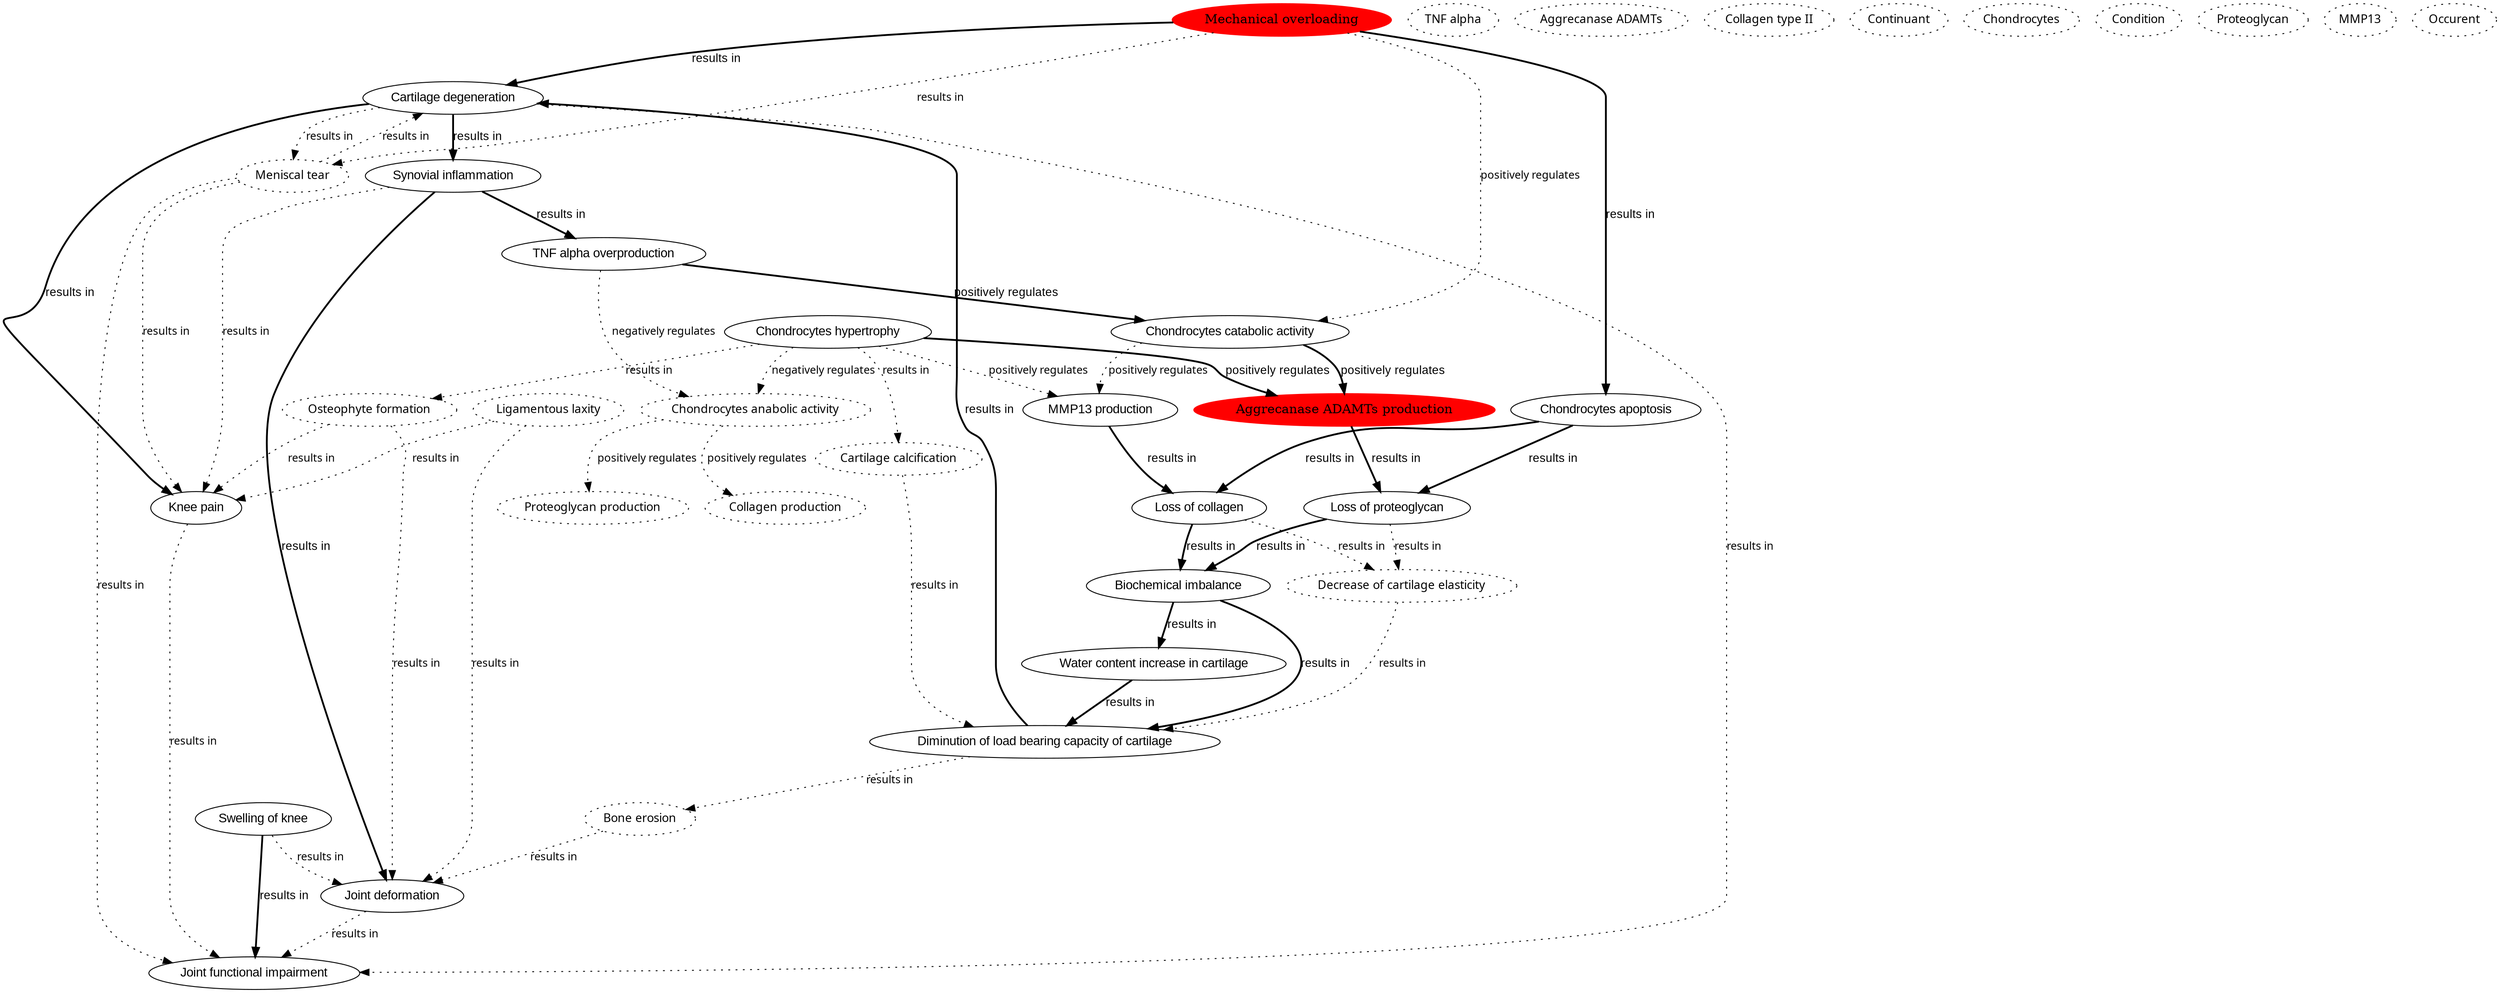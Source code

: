 digraph g {
"http://plumdeq.xyz/ontologies/hypothesis/Joint_functional_impairment" [label="Joint functional impairment",shape="ellipse",fontsize=14.0,fontname="Arial"] ;
"http://plumdeq.xyz/ontologies/hypothesis/Mechanical_overloading" [label="Mechanical overloading",shape="ellipse",style="filled",color="red"] ;
"http://plumdeq.xyz/ontologies/hypothesis/Bone_erosion" [label="Bone erosion",shape="ellipse",style="dotted",fontsize=13.0,fontname="Tahoma"] ;
"http://plumdeq.xyz/ontologies/hypothesis/TNF_alpha" [label="TNF alpha",shape="ellipse",style="dotted",fontsize=13.0,fontname="Tahoma"] ;
"http://plumdeq.xyz/ontologies/hypothesis/Cartilage_degeneration" [label="Cartilage degeneration",shape="ellipse",fontsize=14.0,fontname="Arial"] ;
"http://plumdeq.xyz/ontologies/hypothesis/Aggrecanase_ADAMTs" [label="Aggrecanase ADAMTs",shape="ellipse",style="dotted",fontsize=13.0,fontname="Tahoma"] ;
"http://plumdeq.xyz/ontologies/hypothesis/Diminution_of_load_bearing_capacity_of_cartilage" [label="Diminution of load bearing capacity of cartilage",shape="ellipse",fontsize=14.0,fontname="Arial"] ;
"http://plumdeq.xyz/ontologies/hypothesis/Osteophyte_formation" [label="Osteophyte formation",shape="ellipse",style="dotted",fontsize=13.0,fontname="Tahoma"] ;
"http://plumdeq.xyz/ontologies/hypothesis/Loss_of_proteoglycan" [label="Loss of proteoglycan",shape="ellipse",fontsize=14.0,fontname="Arial"] ;
"http://plumdeq.xyz/ontologies/hypothesis/TNF_alpha_overproduction" [label="TNF alpha overproduction",shape="ellipse",fontsize=14.0,fontname="Arial"] ;
"http://plumdeq.xyz/ontologies/hypothesis/Cartilage_calcification" [label="Cartilage calcification",shape="ellipse",style="dotted",fontsize=13.0,fontname="Tahoma"] ;
"http://plumdeq.xyz/ontologies/hypothesis/Collagen_type_II" [label="Collagen type II",shape="ellipse",style="dotted",fontsize=13.0,fontname="Tahoma"] ;
"http://plumdeq.xyz/ontologies/hypothesis/Collagen_production" [label="Collagen production",shape="ellipse",style="dotted",fontsize=13.0,fontname="Tahoma"] ;
"http://plumdeq.xyz/ontologies/hypothesis/Continuant" [label="Continuant",shape="ellipse",style="dotted",fontsize=13.0,fontname="Tahoma"] ;
"http://plumdeq.xyz/ontologies/hypothesis/Meniscal_tear" [label="Meniscal tear",shape="ellipse",style="dotted",fontsize=13.0,fontname="Tahoma"] ;
"http://plumdeq.xyz/ontologies/hypothesis/Swelling_of_knee" [label="Swelling of knee",shape="ellipse",fontsize=14.0,fontname="Arial"] ;
"http://plumdeq.xyz/ontologies/hypothesis/Chondrocytes" [label="Chondrocytes",shape="ellipse",style="dotted",fontsize=13.0,fontname="Tahoma"] ;
"http://plumdeq.xyz/ontologies/hypothesis/Chondrocytes_catabolic_activity" [label="Chondrocytes catabolic activity",shape="ellipse",fontsize=14.0,fontname="Arial"] ;
"http://plumdeq.xyz/ontologies/hypothesis/Water_content_increase_in_cartilage" [label="Water content increase in cartilage",shape="ellipse",fontsize=14.0,fontname="Arial"] ;
"http://plumdeq.xyz/ontologies/hypothesis/Condition" [label="Condition",shape="ellipse",style="dotted",fontsize=13.0,fontname="Tahoma"] ;
"http://plumdeq.xyz/ontologies/hypothesis/Proteoglycan" [label="Proteoglycan",shape="ellipse",style="dotted",fontsize=13.0,fontname="Tahoma"] ;
"http://plumdeq.xyz/ontologies/hypothesis/Synovial_inflammation" [label="Synovial inflammation",shape="ellipse",fontsize=14.0,fontname="Arial"] ;
"http://plumdeq.xyz/ontologies/hypothesis/MMP13" [label="MMP13",shape="ellipse",style="dotted",fontsize=13.0,fontname="Tahoma"] ;
"http://plumdeq.xyz/ontologies/hypothesis/Joint_deformation" [label="Joint deformation",shape="ellipse",fontsize=14.0,fontname="Arial"] ;
"http://plumdeq.xyz/ontologies/hypothesis/Loss_of_collagen" [label="Loss of collagen",shape="ellipse",fontsize=14.0,fontname="Arial"] ;
"http://plumdeq.xyz/ontologies/hypothesis/Occurent" [label="Occurent",shape="ellipse",style="dotted",fontsize=13.0,fontname="Tahoma"] ;
"http://plumdeq.xyz/ontologies/hypothesis/Chondrocytes_hypertrophy" [label="Chondrocytes hypertrophy",shape="ellipse",fontsize=14.0,fontname="Arial"] ;
"http://plumdeq.xyz/ontologies/hypothesis/Aggrecanase_ADAMTs_production" [label="Aggrecanase ADAMTs production",shape="ellipse",style="filled",color="red"] ;
"http://plumdeq.xyz/ontologies/hypothesis/Ligamentous_laxity" [label="Ligamentous laxity",shape="ellipse",style="dotted",fontsize=13.0,fontname="Tahoma"] ;
"http://plumdeq.xyz/ontologies/hypothesis/MMP13_production" [label="MMP13 production",shape="ellipse",fontsize=14.0,fontname="Arial"] ;
"http://plumdeq.xyz/ontologies/hypothesis/Biochemical_imbalance" [label="Biochemical imbalance",shape="ellipse",fontsize=14.0,fontname="Arial"] ;
"http://plumdeq.xyz/ontologies/hypothesis/Decrease_of_cartilage_elasticity" [label="Decrease of cartilage elasticity",shape="ellipse",style="dotted",fontsize=13.0,fontname="Tahoma"] ;
"http://plumdeq.xyz/ontologies/hypothesis/Chondrocytes_anabolic_activity" [label="Chondrocytes anabolic activity",shape="ellipse",style="dotted",fontsize=13.0,fontname="Tahoma"] ;
"http://plumdeq.xyz/ontologies/hypothesis/Proteoglycan_production" [label="Proteoglycan production",shape="ellipse",style="dotted",fontsize=13.0,fontname="Tahoma"] ;
"http://plumdeq.xyz/ontologies/hypothesis/Knee_pain" [label="Knee pain",shape="ellipse",fontsize=14.0,fontname="Arial"] ;
"http://plumdeq.xyz/ontologies/hypothesis/Chondrocytes_apoptosis" [label="Chondrocytes apoptosis",shape="ellipse",fontsize=14.0,fontname="Arial"] ;
"http://plumdeq.xyz/ontologies/hypothesis/Mechanical_overloading" -> "http://plumdeq.xyz/ontologies/hypothesis/Cartilage_degeneration" [label="results in",style="bold",fontsize=13.0,fontname="Arial"] ;
"http://plumdeq.xyz/ontologies/hypothesis/Mechanical_overloading" -> "http://plumdeq.xyz/ontologies/hypothesis/Chondrocytes_apoptosis" [label="results in",style="bold",fontsize=13.0,fontname="Arial"] ;
"http://plumdeq.xyz/ontologies/hypothesis/Mechanical_overloading" -> "http://plumdeq.xyz/ontologies/hypothesis/Meniscal_tear" [label="results in",style="dotted",fontsize=12.0,fontname="Tahoma"] ;
"http://plumdeq.xyz/ontologies/hypothesis/Mechanical_overloading" -> "http://plumdeq.xyz/ontologies/hypothesis/Chondrocytes_catabolic_activity" [label="positively regulates",style="dotted",fontsize=12.0,fontname="Tahoma"] ;
"http://plumdeq.xyz/ontologies/hypothesis/Bone_erosion" -> "http://plumdeq.xyz/ontologies/hypothesis/Joint_deformation" [label="results in",style="dotted",fontsize=12.0,fontname="Tahoma"] ;
"http://plumdeq.xyz/ontologies/hypothesis/Cartilage_degeneration" -> "http://plumdeq.xyz/ontologies/hypothesis/Joint_functional_impairment" [label="results in",style="dotted",fontsize=12.0,fontname="Tahoma"] ;
"http://plumdeq.xyz/ontologies/hypothesis/Cartilage_degeneration" -> "http://plumdeq.xyz/ontologies/hypothesis/Synovial_inflammation" [label="results in",style="bold",fontsize=13.0,fontname="Arial"] ;
"http://plumdeq.xyz/ontologies/hypothesis/Cartilage_degeneration" -> "http://plumdeq.xyz/ontologies/hypothesis/Knee_pain" [label="results in",style="bold",fontsize=13.0,fontname="Arial"] ;
"http://plumdeq.xyz/ontologies/hypothesis/Cartilage_degeneration" -> "http://plumdeq.xyz/ontologies/hypothesis/Meniscal_tear" [label="results in",style="dotted",fontsize=12.0,fontname="Tahoma"] ;
"http://plumdeq.xyz/ontologies/hypothesis/Diminution_of_load_bearing_capacity_of_cartilage" -> "http://plumdeq.xyz/ontologies/hypothesis/Cartilage_degeneration" [label="results in",style="bold",fontsize=13.0,fontname="Arial"] ;
"http://plumdeq.xyz/ontologies/hypothesis/Diminution_of_load_bearing_capacity_of_cartilage" -> "http://plumdeq.xyz/ontologies/hypothesis/Bone_erosion" [label="results in",style="dotted",fontsize=12.0,fontname="Tahoma"] ;
"http://plumdeq.xyz/ontologies/hypothesis/Osteophyte_formation" -> "http://plumdeq.xyz/ontologies/hypothesis/Joint_deformation" [label="results in",style="dotted",fontsize=12.0,fontname="Tahoma"] ;
"http://plumdeq.xyz/ontologies/hypothesis/Osteophyte_formation" -> "http://plumdeq.xyz/ontologies/hypothesis/Knee_pain" [label="results in",style="dotted",fontsize=12.0,fontname="Tahoma"] ;
"http://plumdeq.xyz/ontologies/hypothesis/Loss_of_proteoglycan" -> "http://plumdeq.xyz/ontologies/hypothesis/Biochemical_imbalance" [label="results in",style="bold",fontsize=13.0,fontname="Arial"] ;
"http://plumdeq.xyz/ontologies/hypothesis/Loss_of_proteoglycan" -> "http://plumdeq.xyz/ontologies/hypothesis/Decrease_of_cartilage_elasticity" [label="results in",style="dotted",fontsize=12.0,fontname="Tahoma"] ;
"http://plumdeq.xyz/ontologies/hypothesis/TNF_alpha_overproduction" -> "http://plumdeq.xyz/ontologies/hypothesis/Chondrocytes_anabolic_activity" [label="negatively regulates",style="dotted",fontsize=12.0,fontname="Tahoma"] ;
"http://plumdeq.xyz/ontologies/hypothesis/TNF_alpha_overproduction" -> "http://plumdeq.xyz/ontologies/hypothesis/Chondrocytes_catabolic_activity" [label="positively regulates",style="bold",fontsize=13.0,fontname="Arial"] ;
"http://plumdeq.xyz/ontologies/hypothesis/Cartilage_calcification" -> "http://plumdeq.xyz/ontologies/hypothesis/Diminution_of_load_bearing_capacity_of_cartilage" [label="results in",style="dotted",fontsize=12.0,fontname="Tahoma"] ;
"http://plumdeq.xyz/ontologies/hypothesis/Meniscal_tear" -> "http://plumdeq.xyz/ontologies/hypothesis/Cartilage_degeneration" [label="results in",style="dotted",fontsize=12.0,fontname="Tahoma"] ;
"http://plumdeq.xyz/ontologies/hypothesis/Meniscal_tear" -> "http://plumdeq.xyz/ontologies/hypothesis/Joint_functional_impairment" [label="results in",style="dotted",fontsize=12.0,fontname="Tahoma"] ;
"http://plumdeq.xyz/ontologies/hypothesis/Meniscal_tear" -> "http://plumdeq.xyz/ontologies/hypothesis/Knee_pain" [label="results in",style="dotted",fontsize=12.0,fontname="Tahoma"] ;
"http://plumdeq.xyz/ontologies/hypothesis/Swelling_of_knee" -> "http://plumdeq.xyz/ontologies/hypothesis/Joint_functional_impairment" [label="results in",style="bold",fontsize=13.0,fontname="Arial"] ;
"http://plumdeq.xyz/ontologies/hypothesis/Swelling_of_knee" -> "http://plumdeq.xyz/ontologies/hypothesis/Joint_deformation" [label="results in",style="dotted",fontsize=12.0,fontname="Tahoma"] ;
"http://plumdeq.xyz/ontologies/hypothesis/Chondrocytes_catabolic_activity" -> "http://plumdeq.xyz/ontologies/hypothesis/Aggrecanase_ADAMTs_production" [label="positively regulates",style="bold",fontsize=13.0,fontname="Arial"] ;
"http://plumdeq.xyz/ontologies/hypothesis/Chondrocytes_catabolic_activity" -> "http://plumdeq.xyz/ontologies/hypothesis/MMP13_production" [label="positively regulates",style="dotted",fontsize=12.0,fontname="Tahoma"] ;
"http://plumdeq.xyz/ontologies/hypothesis/Water_content_increase_in_cartilage" -> "http://plumdeq.xyz/ontologies/hypothesis/Diminution_of_load_bearing_capacity_of_cartilage" [label="results in",style="bold",fontsize=13.0,fontname="Arial"] ;
"http://plumdeq.xyz/ontologies/hypothesis/Synovial_inflammation" -> "http://plumdeq.xyz/ontologies/hypothesis/Joint_deformation" [label="results in",style="bold",fontsize=13.0,fontname="Arial"] ;
"http://plumdeq.xyz/ontologies/hypothesis/Synovial_inflammation" -> "http://plumdeq.xyz/ontologies/hypothesis/TNF_alpha_overproduction" [label="results in",style="bold",fontsize=13.0,fontname="Arial"] ;
"http://plumdeq.xyz/ontologies/hypothesis/Synovial_inflammation" -> "http://plumdeq.xyz/ontologies/hypothesis/Knee_pain" [label="results in",style="dotted",fontsize=12.0,fontname="Tahoma"] ;
"http://plumdeq.xyz/ontologies/hypothesis/Joint_deformation" -> "http://plumdeq.xyz/ontologies/hypothesis/Joint_functional_impairment" [label="results in",style="dotted",fontsize=12.0,fontname="Tahoma"] ;
"http://plumdeq.xyz/ontologies/hypothesis/Loss_of_collagen" -> "http://plumdeq.xyz/ontologies/hypothesis/Biochemical_imbalance" [label="results in",style="bold",fontsize=13.0,fontname="Arial"] ;
"http://plumdeq.xyz/ontologies/hypothesis/Loss_of_collagen" -> "http://plumdeq.xyz/ontologies/hypothesis/Decrease_of_cartilage_elasticity" [label="results in",style="dotted",fontsize=12.0,fontname="Tahoma"] ;
"http://plumdeq.xyz/ontologies/hypothesis/Chondrocytes_hypertrophy" -> "http://plumdeq.xyz/ontologies/hypothesis/Osteophyte_formation" [label="results in",style="dotted",fontsize=12.0,fontname="Tahoma"] ;
"http://plumdeq.xyz/ontologies/hypothesis/Chondrocytes_hypertrophy" -> "http://plumdeq.xyz/ontologies/hypothesis/Aggrecanase_ADAMTs_production" [label="positively regulates",style="bold",fontsize=13.0,fontname="Arial"] ;
"http://plumdeq.xyz/ontologies/hypothesis/Chondrocytes_hypertrophy" -> "http://plumdeq.xyz/ontologies/hypothesis/MMP13_production" [label="positively regulates",style="dotted",fontsize=12.0,fontname="Tahoma"] ;
"http://plumdeq.xyz/ontologies/hypothesis/Chondrocytes_hypertrophy" -> "http://plumdeq.xyz/ontologies/hypothesis/Chondrocytes_anabolic_activity" [label="negatively regulates",style="dotted",fontsize=12.0,fontname="Tahoma"] ;
"http://plumdeq.xyz/ontologies/hypothesis/Chondrocytes_hypertrophy" -> "http://plumdeq.xyz/ontologies/hypothesis/Cartilage_calcification" [label="results in",style="dotted",fontsize=12.0,fontname="Tahoma"] ;
"http://plumdeq.xyz/ontologies/hypothesis/Aggrecanase_ADAMTs_production" -> "http://plumdeq.xyz/ontologies/hypothesis/Loss_of_proteoglycan" [label="results in",style="bold",fontsize=13.0,fontname="Arial"] ;
"http://plumdeq.xyz/ontologies/hypothesis/Ligamentous_laxity" -> "http://plumdeq.xyz/ontologies/hypothesis/Joint_deformation" [label="results in",style="dotted",fontsize=12.0,fontname="Tahoma"] ;
"http://plumdeq.xyz/ontologies/hypothesis/Ligamentous_laxity" -> "http://plumdeq.xyz/ontologies/hypothesis/Knee_pain" [label="results in",style="dotted",fontsize=12.0,fontname="Tahoma"] ;
"http://plumdeq.xyz/ontologies/hypothesis/MMP13_production" -> "http://plumdeq.xyz/ontologies/hypothesis/Loss_of_collagen" [label="results in",style="bold",fontsize=13.0,fontname="Arial"] ;
"http://plumdeq.xyz/ontologies/hypothesis/Biochemical_imbalance" -> "http://plumdeq.xyz/ontologies/hypothesis/Water_content_increase_in_cartilage" [label="results in",style="bold",fontsize=13.0,fontname="Arial"] ;
"http://plumdeq.xyz/ontologies/hypothesis/Biochemical_imbalance" -> "http://plumdeq.xyz/ontologies/hypothesis/Diminution_of_load_bearing_capacity_of_cartilage" [label="results in",style="bold",fontsize=13.0,fontname="Arial"] ;
"http://plumdeq.xyz/ontologies/hypothesis/Decrease_of_cartilage_elasticity" -> "http://plumdeq.xyz/ontologies/hypothesis/Diminution_of_load_bearing_capacity_of_cartilage" [label="results in",style="dotted",fontsize=12.0,fontname="Tahoma"] ;
"http://plumdeq.xyz/ontologies/hypothesis/Chondrocytes_anabolic_activity" -> "http://plumdeq.xyz/ontologies/hypothesis/Collagen_production" [label="positively regulates",style="dotted",fontsize=12.0,fontname="Tahoma"] ;
"http://plumdeq.xyz/ontologies/hypothesis/Chondrocytes_anabolic_activity" -> "http://plumdeq.xyz/ontologies/hypothesis/Proteoglycan_production" [label="positively regulates",style="dotted",fontsize=12.0,fontname="Tahoma"] ;
"http://plumdeq.xyz/ontologies/hypothesis/Knee_pain" -> "http://plumdeq.xyz/ontologies/hypothesis/Joint_functional_impairment" [label="results in",style="dotted",fontsize=12.0,fontname="Tahoma"] ;
"http://plumdeq.xyz/ontologies/hypothesis/Chondrocytes_apoptosis" -> "http://plumdeq.xyz/ontologies/hypothesis/Loss_of_proteoglycan" [label="results in",style="bold",fontsize=13.0,fontname="Arial"] ;
"http://plumdeq.xyz/ontologies/hypothesis/Chondrocytes_apoptosis" -> "http://plumdeq.xyz/ontologies/hypothesis/Loss_of_collagen" [label="results in",style="bold",fontsize=13.0,fontname="Arial"] ;
}
